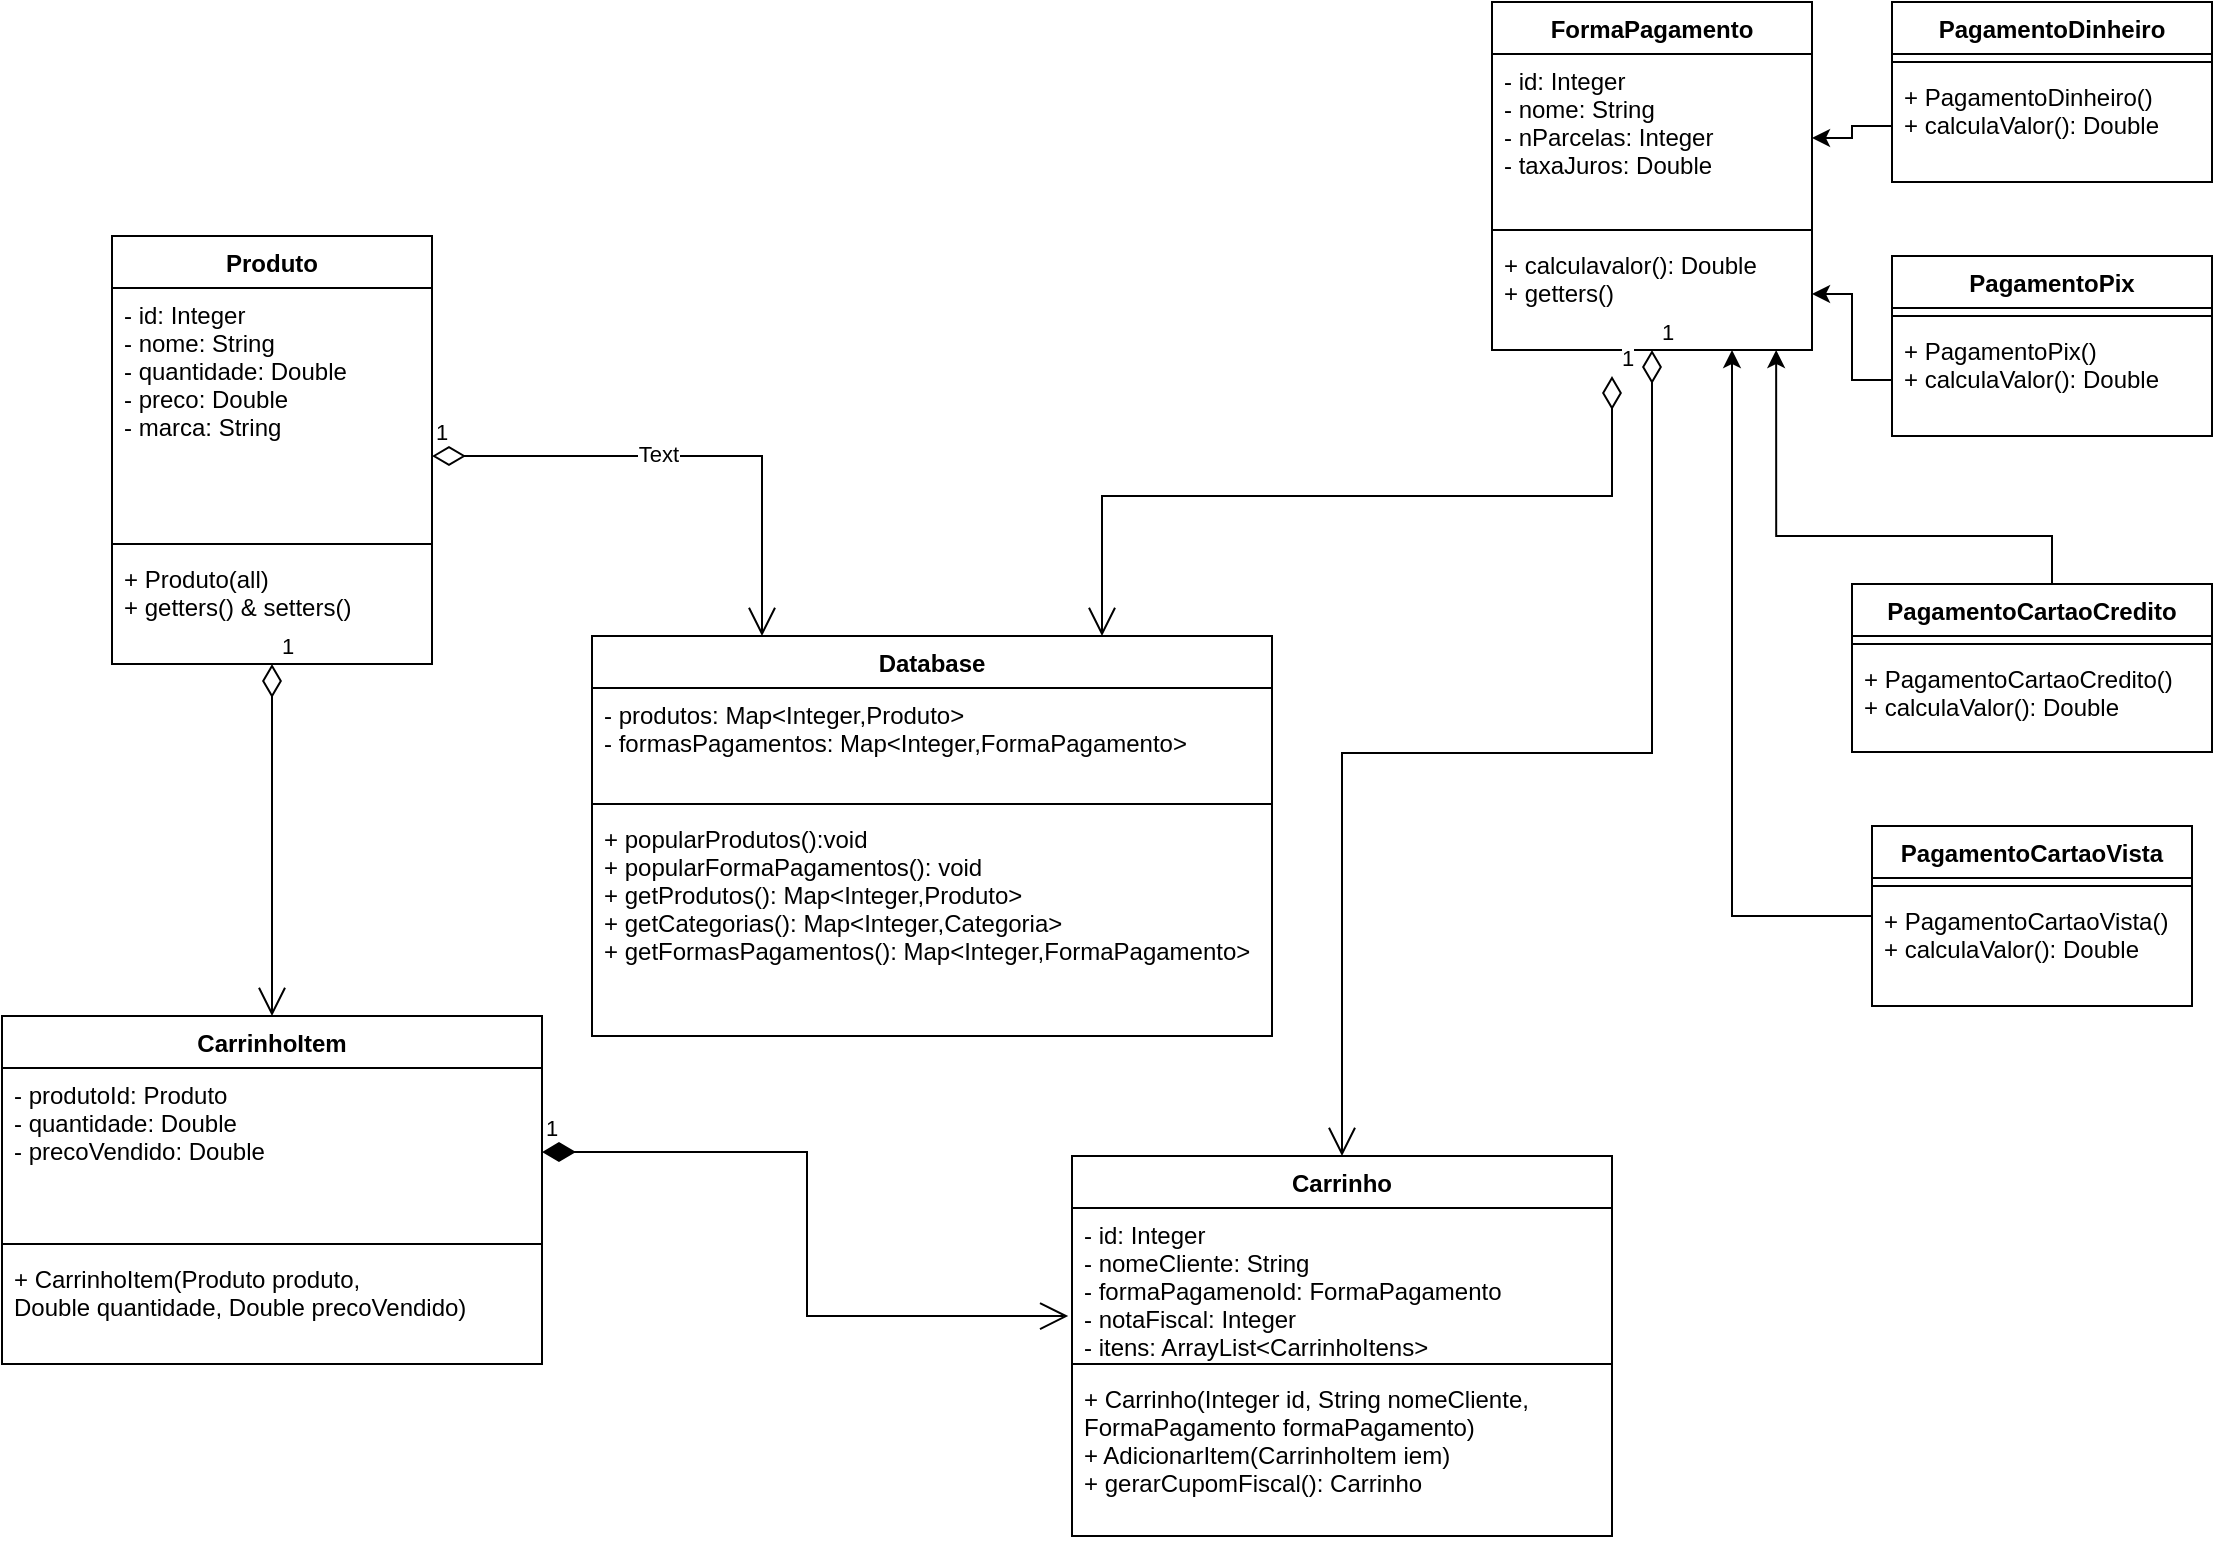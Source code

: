 <mxfile version="15.5.7" type="device"><diagram id="7b9RK0CocCT7Bumxg6Ek" name="Page-1"><mxGraphModel dx="1269" dy="742" grid="1" gridSize="10" guides="1" tooltips="1" connect="1" arrows="1" fold="1" page="1" pageScale="1" pageWidth="1169" pageHeight="827" math="0" shadow="0"><root><mxCell id="0"/><mxCell id="1" parent="0"/><mxCell id="2-MvM2ShZj06Odd4-8YE-1" value="Produto" style="swimlane;fontStyle=1;align=center;verticalAlign=top;childLayout=stackLayout;horizontal=1;startSize=26;horizontalStack=0;resizeParent=1;resizeParentMax=0;resizeLast=0;collapsible=1;marginBottom=0;" parent="1" vertex="1"><mxGeometry x="100" y="150" width="160" height="214" as="geometry"/></mxCell><mxCell id="2-MvM2ShZj06Odd4-8YE-2" value="- id: Integer&#xA;- nome: String&#xA;- quantidade: Double&#xA;- preco: Double&#xA;- marca: String&#xA;" style="text;strokeColor=none;fillColor=none;align=left;verticalAlign=top;spacingLeft=4;spacingRight=4;overflow=hidden;rotatable=0;points=[[0,0.5],[1,0.5]];portConstraint=eastwest;" parent="2-MvM2ShZj06Odd4-8YE-1" vertex="1"><mxGeometry y="26" width="160" height="124" as="geometry"/></mxCell><mxCell id="2-MvM2ShZj06Odd4-8YE-3" value="" style="line;strokeWidth=1;fillColor=none;align=left;verticalAlign=middle;spacingTop=-1;spacingLeft=3;spacingRight=3;rotatable=0;labelPosition=right;points=[];portConstraint=eastwest;" parent="2-MvM2ShZj06Odd4-8YE-1" vertex="1"><mxGeometry y="150" width="160" height="8" as="geometry"/></mxCell><mxCell id="2-MvM2ShZj06Odd4-8YE-4" value="+ Produto(all)&#xA;+ getters() &amp; setters()&#xA;" style="text;strokeColor=none;fillColor=none;align=left;verticalAlign=top;spacingLeft=4;spacingRight=4;overflow=hidden;rotatable=0;points=[[0,0.5],[1,0.5]];portConstraint=eastwest;" parent="2-MvM2ShZj06Odd4-8YE-1" vertex="1"><mxGeometry y="158" width="160" height="56" as="geometry"/></mxCell><mxCell id="2-MvM2ShZj06Odd4-8YE-11" value="Database" style="swimlane;fontStyle=1;align=center;verticalAlign=top;childLayout=stackLayout;horizontal=1;startSize=26;horizontalStack=0;resizeParent=1;resizeParentMax=0;resizeLast=0;collapsible=1;marginBottom=0;" parent="1" vertex="1"><mxGeometry x="340" y="350" width="340" height="200" as="geometry"/></mxCell><mxCell id="2-MvM2ShZj06Odd4-8YE-12" value="- produtos: Map&lt;Integer,Produto&gt;&#xA;- formasPagamentos: Map&lt;Integer,FormaPagamento&gt;&#xA;&#xA;&#xA;" style="text;strokeColor=none;fillColor=none;align=left;verticalAlign=top;spacingLeft=4;spacingRight=4;overflow=hidden;rotatable=0;points=[[0,0.5],[1,0.5]];portConstraint=eastwest;" parent="2-MvM2ShZj06Odd4-8YE-11" vertex="1"><mxGeometry y="26" width="340" height="54" as="geometry"/></mxCell><mxCell id="2-MvM2ShZj06Odd4-8YE-13" value="" style="line;strokeWidth=1;fillColor=none;align=left;verticalAlign=middle;spacingTop=-1;spacingLeft=3;spacingRight=3;rotatable=0;labelPosition=right;points=[];portConstraint=eastwest;" parent="2-MvM2ShZj06Odd4-8YE-11" vertex="1"><mxGeometry y="80" width="340" height="8" as="geometry"/></mxCell><mxCell id="2-MvM2ShZj06Odd4-8YE-14" value="+ popularProdutos():void&#xA;+ popularFormaPagamentos(): void&#xA;+ getProdutos(): Map&lt;Integer,Produto&gt;&#xA;+ getCategorias(): Map&lt;Integer,Categoria&gt;&#xA;+ getFormasPagamentos(): Map&lt;Integer,FormaPagamento&gt;&#xA;" style="text;strokeColor=none;fillColor=none;align=left;verticalAlign=top;spacingLeft=4;spacingRight=4;overflow=hidden;rotatable=0;points=[[0,0.5],[1,0.5]];portConstraint=eastwest;" parent="2-MvM2ShZj06Odd4-8YE-11" vertex="1"><mxGeometry y="88" width="340" height="112" as="geometry"/></mxCell><mxCell id="2-MvM2ShZj06Odd4-8YE-15" value="FormaPagamento" style="swimlane;fontStyle=1;align=center;verticalAlign=top;childLayout=stackLayout;horizontal=1;startSize=26;horizontalStack=0;resizeParent=1;resizeParentMax=0;resizeLast=0;collapsible=1;marginBottom=0;" parent="1" vertex="1"><mxGeometry x="790" y="33" width="160" height="174" as="geometry"/></mxCell><mxCell id="2-MvM2ShZj06Odd4-8YE-16" value="- id: Integer&#xA;- nome: String&#xA;- nParcelas: Integer&#xA;- taxaJuros: Double" style="text;strokeColor=none;fillColor=none;align=left;verticalAlign=top;spacingLeft=4;spacingRight=4;overflow=hidden;rotatable=0;points=[[0,0.5],[1,0.5]];portConstraint=eastwest;" parent="2-MvM2ShZj06Odd4-8YE-15" vertex="1"><mxGeometry y="26" width="160" height="84" as="geometry"/></mxCell><mxCell id="2-MvM2ShZj06Odd4-8YE-17" value="" style="line;strokeWidth=1;fillColor=none;align=left;verticalAlign=middle;spacingTop=-1;spacingLeft=3;spacingRight=3;rotatable=0;labelPosition=right;points=[];portConstraint=eastwest;" parent="2-MvM2ShZj06Odd4-8YE-15" vertex="1"><mxGeometry y="110" width="160" height="8" as="geometry"/></mxCell><mxCell id="2-MvM2ShZj06Odd4-8YE-18" value="+ calculavalor(): Double&#xA;+ getters()&#xA;" style="text;strokeColor=none;fillColor=none;align=left;verticalAlign=top;spacingLeft=4;spacingRight=4;overflow=hidden;rotatable=0;points=[[0,0.5],[1,0.5]];portConstraint=eastwest;" parent="2-MvM2ShZj06Odd4-8YE-15" vertex="1"><mxGeometry y="118" width="160" height="56" as="geometry"/></mxCell><mxCell id="2-MvM2ShZj06Odd4-8YE-23" value="1" style="endArrow=open;html=1;endSize=12;startArrow=diamondThin;startSize=14;startFill=0;edgeStyle=orthogonalEdgeStyle;align=left;verticalAlign=bottom;rounded=0;entryX=0.25;entryY=0;entryDx=0;entryDy=0;" parent="1" source="2-MvM2ShZj06Odd4-8YE-2" target="2-MvM2ShZj06Odd4-8YE-11" edge="1"><mxGeometry x="-1" y="3" relative="1" as="geometry"><mxPoint x="340" y="240" as="sourcePoint"/><mxPoint x="530" y="380" as="targetPoint"/><Array as="points"><mxPoint x="425" y="260"/></Array></mxGeometry></mxCell><mxCell id="PwrXB7jKrA3HGk53u8Lw-20" value="Text" style="edgeLabel;html=1;align=center;verticalAlign=middle;resizable=0;points=[];" vertex="1" connectable="0" parent="2-MvM2ShZj06Odd4-8YE-23"><mxGeometry x="-0.118" y="1" relative="1" as="geometry"><mxPoint as="offset"/></mxGeometry></mxCell><mxCell id="2-MvM2ShZj06Odd4-8YE-26" value="1" style="endArrow=open;html=1;endSize=12;startArrow=diamondThin;startSize=14;startFill=0;edgeStyle=orthogonalEdgeStyle;align=left;verticalAlign=bottom;rounded=0;entryX=0.75;entryY=0;entryDx=0;entryDy=0;" parent="1" target="2-MvM2ShZj06Odd4-8YE-11" edge="1"><mxGeometry x="-1" y="3" relative="1" as="geometry"><mxPoint x="850" y="220" as="sourcePoint"/><mxPoint x="530" y="380" as="targetPoint"/><Array as="points"><mxPoint x="850" y="280"/><mxPoint x="595" y="280"/></Array></mxGeometry></mxCell><mxCell id="2-MvM2ShZj06Odd4-8YE-27" value="Carrinho" style="swimlane;fontStyle=1;align=center;verticalAlign=top;childLayout=stackLayout;horizontal=1;startSize=26;horizontalStack=0;resizeParent=1;resizeParentMax=0;resizeLast=0;collapsible=1;marginBottom=0;" parent="1" vertex="1"><mxGeometry x="580" y="610" width="270" height="190" as="geometry"/></mxCell><mxCell id="2-MvM2ShZj06Odd4-8YE-28" value="- id: Integer&#xA;- nomeCliente: String&#xA;- formaPagamenoId: FormaPagamento&#xA;- notaFiscal: Integer&#xA;- itens: ArrayList&lt;CarrinhoItens&gt;&#xA;" style="text;strokeColor=none;fillColor=none;align=left;verticalAlign=top;spacingLeft=4;spacingRight=4;overflow=hidden;rotatable=0;points=[[0,0.5],[1,0.5]];portConstraint=eastwest;" parent="2-MvM2ShZj06Odd4-8YE-27" vertex="1"><mxGeometry y="26" width="270" height="74" as="geometry"/></mxCell><mxCell id="2-MvM2ShZj06Odd4-8YE-29" value="" style="line;strokeWidth=1;fillColor=none;align=left;verticalAlign=middle;spacingTop=-1;spacingLeft=3;spacingRight=3;rotatable=0;labelPosition=right;points=[];portConstraint=eastwest;" parent="2-MvM2ShZj06Odd4-8YE-27" vertex="1"><mxGeometry y="100" width="270" height="8" as="geometry"/></mxCell><mxCell id="2-MvM2ShZj06Odd4-8YE-30" value="+ Carrinho(Integer id, String nomeCliente, &#xA;FormaPagamento formaPagamento)&#xA;+ AdicionarItem(CarrinhoItem iem)&#xA;+ gerarCupomFiscal(): Carrinho&#xA;&#xA;&#xA;" style="text;strokeColor=none;fillColor=none;align=left;verticalAlign=top;spacingLeft=4;spacingRight=4;overflow=hidden;rotatable=0;points=[[0,0.5],[1,0.5]];portConstraint=eastwest;" parent="2-MvM2ShZj06Odd4-8YE-27" vertex="1"><mxGeometry y="108" width="270" height="82" as="geometry"/></mxCell><mxCell id="2-MvM2ShZj06Odd4-8YE-31" value="CarrinhoItem" style="swimlane;fontStyle=1;align=center;verticalAlign=top;childLayout=stackLayout;horizontal=1;startSize=26;horizontalStack=0;resizeParent=1;resizeParentMax=0;resizeLast=0;collapsible=1;marginBottom=0;" parent="1" vertex="1"><mxGeometry x="45" y="540" width="270" height="174" as="geometry"/></mxCell><mxCell id="2-MvM2ShZj06Odd4-8YE-32" value="- produtoId: Produto&#xA;- quantidade: Double&#xA;- precoVendido: Double&#xA;" style="text;strokeColor=none;fillColor=none;align=left;verticalAlign=top;spacingLeft=4;spacingRight=4;overflow=hidden;rotatable=0;points=[[0,0.5],[1,0.5]];portConstraint=eastwest;" parent="2-MvM2ShZj06Odd4-8YE-31" vertex="1"><mxGeometry y="26" width="270" height="84" as="geometry"/></mxCell><mxCell id="2-MvM2ShZj06Odd4-8YE-33" value="" style="line;strokeWidth=1;fillColor=none;align=left;verticalAlign=middle;spacingTop=-1;spacingLeft=3;spacingRight=3;rotatable=0;labelPosition=right;points=[];portConstraint=eastwest;" parent="2-MvM2ShZj06Odd4-8YE-31" vertex="1"><mxGeometry y="110" width="270" height="8" as="geometry"/></mxCell><mxCell id="2-MvM2ShZj06Odd4-8YE-34" value="+ CarrinhoItem(Produto produto,&#xA;Double quantidade, Double precoVendido)&#xA;" style="text;strokeColor=none;fillColor=none;align=left;verticalAlign=top;spacingLeft=4;spacingRight=4;overflow=hidden;rotatable=0;points=[[0,0.5],[1,0.5]];portConstraint=eastwest;" parent="2-MvM2ShZj06Odd4-8YE-31" vertex="1"><mxGeometry y="118" width="270" height="56" as="geometry"/></mxCell><mxCell id="2-MvM2ShZj06Odd4-8YE-37" value="1" style="endArrow=open;html=1;endSize=12;startArrow=diamondThin;startSize=14;startFill=0;edgeStyle=orthogonalEdgeStyle;align=left;verticalAlign=bottom;rounded=0;entryX=0.5;entryY=0;entryDx=0;entryDy=0;exitX=0.5;exitY=1;exitDx=0;exitDy=0;" parent="1" source="2-MvM2ShZj06Odd4-8YE-1" target="2-MvM2ShZj06Odd4-8YE-31" edge="1"><mxGeometry x="-1" y="3" relative="1" as="geometry"><mxPoint x="640" y="480" as="sourcePoint"/><mxPoint x="800" y="480" as="targetPoint"/></mxGeometry></mxCell><mxCell id="2-MvM2ShZj06Odd4-8YE-38" value="1" style="endArrow=open;html=1;endSize=12;startArrow=diamondThin;startSize=14;startFill=0;edgeStyle=orthogonalEdgeStyle;align=left;verticalAlign=bottom;rounded=0;exitX=0.5;exitY=1;exitDx=0;exitDy=0;entryX=0.5;entryY=0;entryDx=0;entryDy=0;" parent="1" source="2-MvM2ShZj06Odd4-8YE-15" target="2-MvM2ShZj06Odd4-8YE-27" edge="1"><mxGeometry x="-1" y="3" relative="1" as="geometry"><mxPoint x="500" y="480" as="sourcePoint"/><mxPoint x="660" y="480" as="targetPoint"/></mxGeometry></mxCell><mxCell id="2-MvM2ShZj06Odd4-8YE-39" value="1" style="endArrow=open;html=1;endSize=12;startArrow=diamondThin;startSize=14;startFill=1;edgeStyle=orthogonalEdgeStyle;align=left;verticalAlign=bottom;rounded=0;entryX=-0.007;entryY=0.73;entryDx=0;entryDy=0;entryPerimeter=0;" parent="1" source="2-MvM2ShZj06Odd4-8YE-32" target="2-MvM2ShZj06Odd4-8YE-28" edge="1"><mxGeometry x="-1" y="3" relative="1" as="geometry"><mxPoint x="500" y="610" as="sourcePoint"/><mxPoint x="660" y="480" as="targetPoint"/></mxGeometry></mxCell><mxCell id="PwrXB7jKrA3HGk53u8Lw-1" value="PagamentoDinheiro&#xA;" style="swimlane;fontStyle=1;align=center;verticalAlign=top;childLayout=stackLayout;horizontal=1;startSize=26;horizontalStack=0;resizeParent=1;resizeParentMax=0;resizeLast=0;collapsible=1;marginBottom=0;" vertex="1" parent="1"><mxGeometry x="990" y="33" width="160" height="90" as="geometry"/></mxCell><mxCell id="PwrXB7jKrA3HGk53u8Lw-3" value="" style="line;strokeWidth=1;fillColor=none;align=left;verticalAlign=middle;spacingTop=-1;spacingLeft=3;spacingRight=3;rotatable=0;labelPosition=right;points=[];portConstraint=eastwest;" vertex="1" parent="PwrXB7jKrA3HGk53u8Lw-1"><mxGeometry y="26" width="160" height="8" as="geometry"/></mxCell><mxCell id="PwrXB7jKrA3HGk53u8Lw-4" value="+ PagamentoDinheiro()&#xA;+ calculaValor(): Double&#xA;" style="text;strokeColor=none;fillColor=none;align=left;verticalAlign=top;spacingLeft=4;spacingRight=4;overflow=hidden;rotatable=0;points=[[0,0.5],[1,0.5]];portConstraint=eastwest;" vertex="1" parent="PwrXB7jKrA3HGk53u8Lw-1"><mxGeometry y="34" width="160" height="56" as="geometry"/></mxCell><mxCell id="PwrXB7jKrA3HGk53u8Lw-5" value="PagamentoPix" style="swimlane;fontStyle=1;align=center;verticalAlign=top;childLayout=stackLayout;horizontal=1;startSize=26;horizontalStack=0;resizeParent=1;resizeParentMax=0;resizeLast=0;collapsible=1;marginBottom=0;" vertex="1" parent="1"><mxGeometry x="990" y="160" width="160" height="90" as="geometry"/></mxCell><mxCell id="PwrXB7jKrA3HGk53u8Lw-6" value="" style="line;strokeWidth=1;fillColor=none;align=left;verticalAlign=middle;spacingTop=-1;spacingLeft=3;spacingRight=3;rotatable=0;labelPosition=right;points=[];portConstraint=eastwest;" vertex="1" parent="PwrXB7jKrA3HGk53u8Lw-5"><mxGeometry y="26" width="160" height="8" as="geometry"/></mxCell><mxCell id="PwrXB7jKrA3HGk53u8Lw-7" value="+ PagamentoPix()&#xA;+ calculaValor(): Double&#xA;&#xA;&#xA;" style="text;strokeColor=none;fillColor=none;align=left;verticalAlign=top;spacingLeft=4;spacingRight=4;overflow=hidden;rotatable=0;points=[[0,0.5],[1,0.5]];portConstraint=eastwest;" vertex="1" parent="PwrXB7jKrA3HGk53u8Lw-5"><mxGeometry y="34" width="160" height="56" as="geometry"/></mxCell><mxCell id="PwrXB7jKrA3HGk53u8Lw-18" style="edgeStyle=orthogonalEdgeStyle;rounded=0;orthogonalLoop=1;jettySize=auto;html=1;entryX=0.75;entryY=1;entryDx=0;entryDy=0;" edge="1" parent="1" source="PwrXB7jKrA3HGk53u8Lw-8" target="2-MvM2ShZj06Odd4-8YE-15"><mxGeometry relative="1" as="geometry"/></mxCell><mxCell id="PwrXB7jKrA3HGk53u8Lw-8" value="PagamentoCartaoVista" style="swimlane;fontStyle=1;align=center;verticalAlign=top;childLayout=stackLayout;horizontal=1;startSize=26;horizontalStack=0;resizeParent=1;resizeParentMax=0;resizeLast=0;collapsible=1;marginBottom=0;" vertex="1" parent="1"><mxGeometry x="980" y="445" width="160" height="90" as="geometry"/></mxCell><mxCell id="PwrXB7jKrA3HGk53u8Lw-9" value="" style="line;strokeWidth=1;fillColor=none;align=left;verticalAlign=middle;spacingTop=-1;spacingLeft=3;spacingRight=3;rotatable=0;labelPosition=right;points=[];portConstraint=eastwest;" vertex="1" parent="PwrXB7jKrA3HGk53u8Lw-8"><mxGeometry y="26" width="160" height="8" as="geometry"/></mxCell><mxCell id="PwrXB7jKrA3HGk53u8Lw-10" value="+ PagamentoCartaoVista()&#xA;+ calculaValor(): Double&#xA;&#xA;&#xA;" style="text;strokeColor=none;fillColor=none;align=left;verticalAlign=top;spacingLeft=4;spacingRight=4;overflow=hidden;rotatable=0;points=[[0,0.5],[1,0.5]];portConstraint=eastwest;" vertex="1" parent="PwrXB7jKrA3HGk53u8Lw-8"><mxGeometry y="34" width="160" height="56" as="geometry"/></mxCell><mxCell id="PwrXB7jKrA3HGk53u8Lw-19" style="edgeStyle=orthogonalEdgeStyle;rounded=0;orthogonalLoop=1;jettySize=auto;html=1;entryX=0.888;entryY=1;entryDx=0;entryDy=0;entryPerimeter=0;" edge="1" parent="1" source="PwrXB7jKrA3HGk53u8Lw-11" target="2-MvM2ShZj06Odd4-8YE-18"><mxGeometry relative="1" as="geometry"><Array as="points"><mxPoint x="1070" y="300"/><mxPoint x="932" y="300"/></Array></mxGeometry></mxCell><mxCell id="PwrXB7jKrA3HGk53u8Lw-16" value="" style="edgeStyle=orthogonalEdgeStyle;rounded=0;orthogonalLoop=1;jettySize=auto;html=1;" edge="1" parent="1" source="PwrXB7jKrA3HGk53u8Lw-4" target="2-MvM2ShZj06Odd4-8YE-16"><mxGeometry relative="1" as="geometry"/></mxCell><mxCell id="PwrXB7jKrA3HGk53u8Lw-17" value="" style="edgeStyle=orthogonalEdgeStyle;rounded=0;orthogonalLoop=1;jettySize=auto;html=1;" edge="1" parent="1" source="PwrXB7jKrA3HGk53u8Lw-7" target="2-MvM2ShZj06Odd4-8YE-18"><mxGeometry relative="1" as="geometry"/></mxCell><mxCell id="PwrXB7jKrA3HGk53u8Lw-11" value="PagamentoCartaoCredito" style="swimlane;fontStyle=1;align=center;verticalAlign=top;childLayout=stackLayout;horizontal=1;startSize=26;horizontalStack=0;resizeParent=1;resizeParentMax=0;resizeLast=0;collapsible=1;marginBottom=0;" vertex="1" parent="1"><mxGeometry x="970" y="324" width="180" height="84" as="geometry"/></mxCell><mxCell id="PwrXB7jKrA3HGk53u8Lw-12" value="" style="line;strokeWidth=1;fillColor=none;align=left;verticalAlign=middle;spacingTop=-1;spacingLeft=3;spacingRight=3;rotatable=0;labelPosition=right;points=[];portConstraint=eastwest;" vertex="1" parent="PwrXB7jKrA3HGk53u8Lw-11"><mxGeometry y="26" width="180" height="8" as="geometry"/></mxCell><mxCell id="PwrXB7jKrA3HGk53u8Lw-13" value="+ PagamentoCartaoCredito()&#xA;+ calculaValor(): Double&#xA;&#xA;&#xA;" style="text;strokeColor=none;fillColor=none;align=left;verticalAlign=top;spacingLeft=4;spacingRight=4;overflow=hidden;rotatable=0;points=[[0,0.5],[1,0.5]];portConstraint=eastwest;" vertex="1" parent="PwrXB7jKrA3HGk53u8Lw-11"><mxGeometry y="34" width="180" height="50" as="geometry"/></mxCell></root></mxGraphModel></diagram></mxfile>